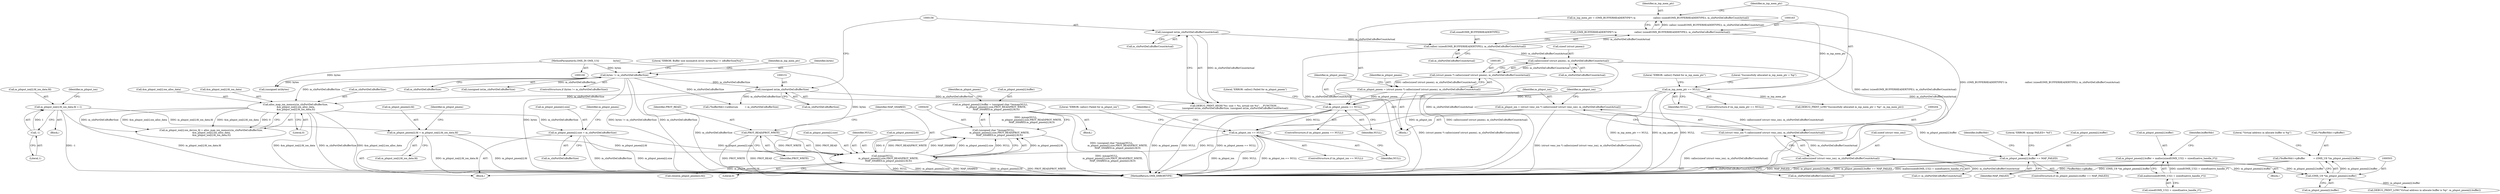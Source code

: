 digraph "0_Android_d575ecf607056d8e3328ef2eb56c52e98f81e87d@pointer" {
"1000497" [label="(Call,(*bufferHdr)->pBuffer           = (OMX_U8 *)m_pInput_pmem[i].buffer)"];
"1000502" [label="(Call,(OMX_U8 *)m_pInput_pmem[i].buffer)"];
"1000475" [label="(Call,m_pInput_pmem[i].buffer = malloc(sizeof(OMX_U32) + sizeof(native_handle_t*)))"];
"1000481" [label="(Call,malloc(sizeof(OMX_U32) + sizeof(native_handle_t*)))"];
"1000449" [label="(Call,m_pInput_pmem[i].buffer == MAP_FAILED)"];
"1000423" [label="(Call,m_pInput_pmem[i].buffer = (unsigned char *)mmap(NULL,\n                m_pInput_pmem[i].size,PROT_READ|PROT_WRITE,\n                MAP_SHARED,m_pInput_pmem[i].fd,0))"];
"1000429" [label="(Call,(unsigned char *)mmap(NULL,\n                m_pInput_pmem[i].size,PROT_READ|PROT_WRITE,\n                MAP_SHARED,m_pInput_pmem[i].fd,0))"];
"1000431" [label="(Call,mmap(NULL,\n                m_pInput_pmem[i].size,PROT_READ|PROT_WRITE,\n                MAP_SHARED,m_pInput_pmem[i].fd,0))"];
"1000212" [label="(Call,m_pInput_ion == NULL)"];
"1000201" [label="(Call,m_pInput_ion = (struct venc_ion *) calloc(sizeof (struct venc_ion), m_sInPortDef.nBufferCountActual))"];
"1000203" [label="(Call,(struct venc_ion *) calloc(sizeof (struct venc_ion), m_sInPortDef.nBufferCountActual))"];
"1000205" [label="(Call,calloc(sizeof (struct venc_ion), m_sInPortDef.nBufferCountActual))"];
"1000186" [label="(Call,calloc(sizeof (struct pmem), m_sInPortDef.nBufferCountActual))"];
"1000164" [label="(Call,calloc( (sizeof(OMX_BUFFERHEADERTYPE)), m_sInPortDef.nBufferCountActual))"];
"1000155" [label="(Call,(unsigned int)m_sInPortDef.nBufferCountActual)"];
"1000193" [label="(Call,m_pInput_pmem == NULL)"];
"1000182" [label="(Call,m_pInput_pmem = (struct pmem *) calloc(sizeof (struct pmem), m_sInPortDef.nBufferCountActual))"];
"1000184" [label="(Call,(struct pmem *) calloc(sizeof (struct pmem), m_sInPortDef.nBufferCountActual))"];
"1000171" [label="(Call,m_inp_mem_ptr == NULL)"];
"1000160" [label="(Call,m_inp_mem_ptr = (OMX_BUFFERHEADERTYPE*) \\n                        calloc( (sizeof(OMX_BUFFERHEADERTYPE)), m_sInPortDef.nBufferCountActual))"];
"1000162" [label="(Call,(OMX_BUFFERHEADERTYPE*) \\n                        calloc( (sizeof(OMX_BUFFERHEADERTYPE)), m_sInPortDef.nBufferCountActual))"];
"1000394" [label="(Call,m_pInput_pmem[i].size = m_sInPortDef.nBufferSize)"];
"1000351" [label="(Call,alloc_map_ion_memory(m_sInPortDef.nBufferSize,\n &m_pInput_ion[i].ion_alloc_data,\n &m_pInput_ion[i].fd_ion_data,0))"];
"1000150" [label="(Call,(unsigned int)m_sInPortDef.nBufferSize)"];
"1000125" [label="(Call,bytes != m_sInPortDef.nBufferSize)"];
"1000105" [label="(MethodParameterIn,OMX_IN OMX_U32                   bytes)"];
"1000438" [label="(Call,PROT_READ|PROT_WRITE)"];
"1000381" [label="(Call,m_pInput_pmem[i].fd = m_pInput_ion[i].fd_ion_data.fd)"];
"1000248" [label="(Call,m_pInput_ion[i].fd_ion_data.fd =-1)"];
"1000256" [label="(Call,-1)"];
"1000147" [label="(Call,DEBUG_PRINT_HIGH(\"%s: size = %u, actual cnt %u\", __FUNCTION__,\n (unsigned int)m_sInPortDef.nBufferSize, (unsigned int)m_sInPortDef.nBufferCountActual))"];
"1000203" [label="(Call,(struct venc_ion *) calloc(sizeof (struct venc_ion), m_sInPortDef.nBufferCountActual))"];
"1000438" [label="(Call,PROT_READ|PROT_WRITE)"];
"1000474" [label="(Block,)"];
"1000248" [label="(Call,m_pInput_ion[i].fd_ion_data.fd =-1)"];
"1000292" [label="(Block,)"];
"1000475" [label="(Call,m_pInput_pmem[i].buffer = malloc(sizeof(OMX_U32) + sizeof(native_handle_t*)))"];
"1000127" [label="(Call,m_sInPortDef.nBufferSize)"];
"1000439" [label="(Identifier,PROT_READ)"];
"1000257" [label="(Literal,1)"];
"1000145" [label="(Identifier,m_inp_mem_ptr)"];
"1000157" [label="(Call,m_sInPortDef.nBufferCountActual)"];
"1000548" [label="(MethodReturn,OMX_ERRORTYPE)"];
"1000262" [label="(Identifier,m_pInput_ion)"];
"1000126" [label="(Identifier,bytes)"];
"1000192" [label="(ControlStructure,if (m_pInput_pmem == NULL))"];
"1000213" [label="(Identifier,m_pInput_ion)"];
"1000194" [label="(Identifier,m_pInput_pmem)"];
"1000367" [label="(Literal,0)"];
"1000509" [label="(Call,DEBUG_PRINT_LOW(\"Virtual address in allocate buffer is %p\", m_pInput_pmem[i].buffer))"];
"1000504" [label="(Call,m_pInput_pmem[i].buffer)"];
"1000498" [label="(Call,(*bufferHdr)->pBuffer)"];
"1000422" [label="(Block,)"];
"1000455" [label="(Identifier,MAP_FAILED)"];
"1000170" [label="(ControlStructure,if (m_inp_mem_ptr == NULL))"];
"1000224" [label="(Call,i< m_sInPortDef.nBufferCountActual)"];
"1000195" [label="(Identifier,NULL)"];
"1000458" [label="(Literal,\"ERROR: mmap FAILED= %d\")"];
"1000429" [label="(Call,(unsigned char *)mmap(NULL,\n                m_pInput_pmem[i].size,PROT_READ|PROT_WRITE,\n                MAP_SHARED,m_pInput_pmem[i].fd,0))"];
"1000397" [label="(Identifier,m_pInput_pmem)"];
"1000136" [label="(Call,(unsigned int)m_sInPortDef.nBufferSize)"];
"1000183" [label="(Identifier,m_pInput_pmem)"];
"1000155" [label="(Call,(unsigned int)m_sInPortDef.nBufferCountActual)"];
"1000176" [label="(Literal,\"ERROR: calloc() Failed for m_inp_mem_ptr\")"];
"1000167" [label="(Call,m_sInPortDef.nBufferCountActual)"];
"1000206" [label="(Call,sizeof (struct venc_ion))"];
"1000400" [label="(Call,m_sInPortDef.nBufferSize)"];
"1000424" [label="(Call,m_pInput_pmem[i].buffer)"];
"1000440" [label="(Identifier,PROT_WRITE)"];
"1000180" [label="(Literal,\"Successfully allocated m_inp_mem_ptr = %p\")"];
"1000460" [label="(Call,close(m_pInput_pmem[i].fd))"];
"1000382" [label="(Call,m_pInput_pmem[i].fd)"];
"1000481" [label="(Call,malloc(sizeof(OMX_U32) + sizeof(native_handle_t*)))"];
"1000395" [label="(Call,m_pInput_pmem[i].size)"];
"1000482" [label="(Call,sizeof(OMX_U32) + sizeof(native_handle_t*))"];
"1000125" [label="(Call,bytes != m_sInPortDef.nBufferSize)"];
"1000447" [label="(Literal,0)"];
"1000150" [label="(Call,(unsigned int)m_sInPortDef.nBufferSize)"];
"1000179" [label="(Call,DEBUG_PRINT_LOW(\"Successfully allocated m_inp_mem_ptr = %p\", m_inp_mem_ptr))"];
"1000387" [label="(Call,m_pInput_ion[i].fd_ion_data.fd)"];
"1000124" [label="(ControlStructure,if (bytes != m_sInPortDef.nBufferSize))"];
"1000433" [label="(Call,m_pInput_pmem[i].size)"];
"1000217" [label="(Literal,\"ERROR: calloc() Failed for m_pInput_ion\")"];
"1000249" [label="(Call,m_pInput_ion[i].fd_ion_data.fd)"];
"1000432" [label="(Identifier,NULL)"];
"1000497" [label="(Call,(*bufferHdr)->pBuffer           = (OMX_U8 *)m_pInput_pmem[i].buffer)"];
"1000490" [label="(Identifier,bufferHdr)"];
"1000510" [label="(Literal,\"Virtual address in allocate buffer is %p\")"];
"1000423" [label="(Call,m_pInput_pmem[i].buffer = (unsigned char *)mmap(NULL,\n                m_pInput_pmem[i].size,PROT_READ|PROT_WRITE,\n                MAP_SHARED,m_pInput_pmem[i].fd,0))"];
"1000173" [label="(Identifier,NULL)"];
"1000351" [label="(Call,alloc_map_ion_memory(m_sInPortDef.nBufferSize,\n &m_pInput_ion[i].ion_alloc_data,\n &m_pInput_ion[i].fd_ion_data,0))"];
"1000450" [label="(Call,m_pInput_pmem[i].buffer)"];
"1000105" [label="(MethodParameterIn,OMX_IN OMX_U32                   bytes)"];
"1000202" [label="(Identifier,m_pInput_ion)"];
"1000222" [label="(Identifier,i)"];
"1000198" [label="(Literal,\"ERROR: calloc() Failed for m_pInput_pmem\")"];
"1000184" [label="(Call,(struct pmem *) calloc(sizeof (struct pmem), m_sInPortDef.nBufferCountActual))"];
"1000160" [label="(Call,m_inp_mem_ptr = (OMX_BUFFERHEADERTYPE*) \\n                        calloc( (sizeof(OMX_BUFFERHEADERTYPE)), m_sInPortDef.nBufferCountActual))"];
"1000231" [label="(Block,)"];
"1000256" [label="(Call,-1)"];
"1000165" [label="(Call,sizeof(OMX_BUFFERHEADERTYPE))"];
"1000146" [label="(Block,)"];
"1000208" [label="(Call,m_sInPortDef.nBufferCountActual)"];
"1000345" [label="(Call,m_pInput_ion[i].ion_device_fd = alloc_map_ion_memory(m_sInPortDef.nBufferSize,\n &m_pInput_ion[i].ion_alloc_data,\n &m_pInput_ion[i].fd_ion_data,0))"];
"1000431" [label="(Call,mmap(NULL,\n                m_pInput_pmem[i].size,PROT_READ|PROT_WRITE,\n                MAP_SHARED,m_pInput_pmem[i].fd,0))"];
"1000394" [label="(Call,m_pInput_pmem[i].size = m_sInPortDef.nBufferSize)"];
"1000381" [label="(Call,m_pInput_pmem[i].fd = m_pInput_ion[i].fd_ion_data.fd)"];
"1000211" [label="(ControlStructure,if (m_pInput_ion == NULL))"];
"1000182" [label="(Call,m_pInput_pmem = (struct pmem *) calloc(sizeof (struct pmem), m_sInPortDef.nBufferCountActual))"];
"1000152" [label="(Call,m_sInPortDef.nBufferSize)"];
"1000193" [label="(Call,m_pInput_pmem == NULL)"];
"1000186" [label="(Call,calloc(sizeof (struct pmem), m_sInPortDef.nBufferCountActual))"];
"1000352" [label="(Call,m_sInPortDef.nBufferSize)"];
"1000205" [label="(Call,calloc(sizeof (struct venc_ion), m_sInPortDef.nBufferCountActual))"];
"1000449" [label="(Call,m_pInput_pmem[i].buffer == MAP_FAILED)"];
"1000355" [label="(Call,&m_pInput_ion[i].ion_alloc_data)"];
"1000361" [label="(Call,&m_pInput_ion[i].fd_ion_data)"];
"1000314" [label="(Call,(*bufferHdr)->nAllocLen         = m_sInPortDef.nBufferSize)"];
"1000161" [label="(Identifier,m_inp_mem_ptr)"];
"1000448" [label="(ControlStructure,if (m_pInput_pmem[i].buffer == MAP_FAILED))"];
"1000164" [label="(Call,calloc( (sizeof(OMX_BUFFERHEADERTYPE)), m_sInPortDef.nBufferCountActual))"];
"1000133" [label="(Call,(unsigned int)bytes)"];
"1000162" [label="(Call,(OMX_BUFFERHEADERTYPE*) \\n                        calloc( (sizeof(OMX_BUFFERHEADERTYPE)), m_sInPortDef.nBufferCountActual))"];
"1000441" [label="(Identifier,MAP_SHARED)"];
"1000172" [label="(Identifier,m_inp_mem_ptr)"];
"1000132" [label="(Literal,\"ERROR: Buffer size mismatch error: bytes[%u] != nBufferSize[%u]\")"];
"1000189" [label="(Call,m_sInPortDef.nBufferCountActual)"];
"1000201" [label="(Call,m_pInput_ion = (struct venc_ion *) calloc(sizeof (struct venc_ion), m_sInPortDef.nBufferCountActual))"];
"1000406" [label="(Identifier,m_pInput_pmem)"];
"1000476" [label="(Call,m_pInput_pmem[i].buffer)"];
"1000212" [label="(Call,m_pInput_ion == NULL)"];
"1000502" [label="(Call,(OMX_U8 *)m_pInput_pmem[i].buffer)"];
"1000500" [label="(Identifier,bufferHdr)"];
"1000442" [label="(Call,m_pInput_pmem[i].fd)"];
"1000452" [label="(Identifier,m_pInput_pmem)"];
"1000214" [label="(Identifier,NULL)"];
"1000187" [label="(Call,sizeof (struct pmem))"];
"1000171" [label="(Call,m_inp_mem_ptr == NULL)"];
"1000497" -> "1000292"  [label="AST: "];
"1000497" -> "1000502"  [label="CFG: "];
"1000498" -> "1000497"  [label="AST: "];
"1000502" -> "1000497"  [label="AST: "];
"1000510" -> "1000497"  [label="CFG: "];
"1000497" -> "1000548"  [label="DDG: (*bufferHdr)->pBuffer"];
"1000497" -> "1000548"  [label="DDG: (OMX_U8 *)m_pInput_pmem[i].buffer"];
"1000502" -> "1000497"  [label="DDG: m_pInput_pmem[i].buffer"];
"1000502" -> "1000504"  [label="CFG: "];
"1000503" -> "1000502"  [label="AST: "];
"1000504" -> "1000502"  [label="AST: "];
"1000475" -> "1000502"  [label="DDG: m_pInput_pmem[i].buffer"];
"1000449" -> "1000502"  [label="DDG: m_pInput_pmem[i].buffer"];
"1000502" -> "1000509"  [label="DDG: m_pInput_pmem[i].buffer"];
"1000475" -> "1000474"  [label="AST: "];
"1000475" -> "1000481"  [label="CFG: "];
"1000476" -> "1000475"  [label="AST: "];
"1000481" -> "1000475"  [label="AST: "];
"1000490" -> "1000475"  [label="CFG: "];
"1000475" -> "1000548"  [label="DDG: malloc(sizeof(OMX_U32) + sizeof(native_handle_t*))"];
"1000481" -> "1000475"  [label="DDG: sizeof(OMX_U32) + sizeof(native_handle_t*)"];
"1000481" -> "1000482"  [label="CFG: "];
"1000482" -> "1000481"  [label="AST: "];
"1000449" -> "1000448"  [label="AST: "];
"1000449" -> "1000455"  [label="CFG: "];
"1000450" -> "1000449"  [label="AST: "];
"1000455" -> "1000449"  [label="AST: "];
"1000458" -> "1000449"  [label="CFG: "];
"1000500" -> "1000449"  [label="CFG: "];
"1000449" -> "1000548"  [label="DDG: MAP_FAILED"];
"1000449" -> "1000548"  [label="DDG: m_pInput_pmem[i].buffer"];
"1000449" -> "1000548"  [label="DDG: m_pInput_pmem[i].buffer == MAP_FAILED"];
"1000423" -> "1000449"  [label="DDG: m_pInput_pmem[i].buffer"];
"1000423" -> "1000422"  [label="AST: "];
"1000423" -> "1000429"  [label="CFG: "];
"1000424" -> "1000423"  [label="AST: "];
"1000429" -> "1000423"  [label="AST: "];
"1000452" -> "1000423"  [label="CFG: "];
"1000423" -> "1000548"  [label="DDG: (unsigned char *)mmap(NULL,\n                m_pInput_pmem[i].size,PROT_READ|PROT_WRITE,\n                MAP_SHARED,m_pInput_pmem[i].fd,0)"];
"1000429" -> "1000423"  [label="DDG: mmap(NULL,\n                m_pInput_pmem[i].size,PROT_READ|PROT_WRITE,\n                MAP_SHARED,m_pInput_pmem[i].fd,0)"];
"1000429" -> "1000431"  [label="CFG: "];
"1000430" -> "1000429"  [label="AST: "];
"1000431" -> "1000429"  [label="AST: "];
"1000429" -> "1000548"  [label="DDG: mmap(NULL,\n                m_pInput_pmem[i].size,PROT_READ|PROT_WRITE,\n                MAP_SHARED,m_pInput_pmem[i].fd,0)"];
"1000431" -> "1000429"  [label="DDG: m_pInput_pmem[i].fd"];
"1000431" -> "1000429"  [label="DDG: 0"];
"1000431" -> "1000429"  [label="DDG: PROT_READ|PROT_WRITE"];
"1000431" -> "1000429"  [label="DDG: MAP_SHARED"];
"1000431" -> "1000429"  [label="DDG: m_pInput_pmem[i].size"];
"1000431" -> "1000429"  [label="DDG: NULL"];
"1000431" -> "1000447"  [label="CFG: "];
"1000432" -> "1000431"  [label="AST: "];
"1000433" -> "1000431"  [label="AST: "];
"1000438" -> "1000431"  [label="AST: "];
"1000441" -> "1000431"  [label="AST: "];
"1000442" -> "1000431"  [label="AST: "];
"1000447" -> "1000431"  [label="AST: "];
"1000431" -> "1000548"  [label="DDG: m_pInput_pmem[i].fd"];
"1000431" -> "1000548"  [label="DDG: PROT_READ|PROT_WRITE"];
"1000431" -> "1000548"  [label="DDG: NULL"];
"1000431" -> "1000548"  [label="DDG: m_pInput_pmem[i].size"];
"1000431" -> "1000548"  [label="DDG: MAP_SHARED"];
"1000212" -> "1000431"  [label="DDG: NULL"];
"1000394" -> "1000431"  [label="DDG: m_pInput_pmem[i].size"];
"1000438" -> "1000431"  [label="DDG: PROT_READ"];
"1000438" -> "1000431"  [label="DDG: PROT_WRITE"];
"1000381" -> "1000431"  [label="DDG: m_pInput_pmem[i].fd"];
"1000431" -> "1000460"  [label="DDG: m_pInput_pmem[i].fd"];
"1000212" -> "1000211"  [label="AST: "];
"1000212" -> "1000214"  [label="CFG: "];
"1000213" -> "1000212"  [label="AST: "];
"1000214" -> "1000212"  [label="AST: "];
"1000217" -> "1000212"  [label="CFG: "];
"1000222" -> "1000212"  [label="CFG: "];
"1000212" -> "1000548"  [label="DDG: NULL"];
"1000212" -> "1000548"  [label="DDG: m_pInput_ion == NULL"];
"1000212" -> "1000548"  [label="DDG: m_pInput_ion"];
"1000201" -> "1000212"  [label="DDG: m_pInput_ion"];
"1000193" -> "1000212"  [label="DDG: NULL"];
"1000201" -> "1000146"  [label="AST: "];
"1000201" -> "1000203"  [label="CFG: "];
"1000202" -> "1000201"  [label="AST: "];
"1000203" -> "1000201"  [label="AST: "];
"1000213" -> "1000201"  [label="CFG: "];
"1000201" -> "1000548"  [label="DDG: (struct venc_ion *) calloc(sizeof (struct venc_ion), m_sInPortDef.nBufferCountActual)"];
"1000203" -> "1000201"  [label="DDG: calloc(sizeof (struct venc_ion), m_sInPortDef.nBufferCountActual)"];
"1000203" -> "1000205"  [label="CFG: "];
"1000204" -> "1000203"  [label="AST: "];
"1000205" -> "1000203"  [label="AST: "];
"1000203" -> "1000548"  [label="DDG: calloc(sizeof (struct venc_ion), m_sInPortDef.nBufferCountActual)"];
"1000205" -> "1000203"  [label="DDG: m_sInPortDef.nBufferCountActual"];
"1000205" -> "1000208"  [label="CFG: "];
"1000206" -> "1000205"  [label="AST: "];
"1000208" -> "1000205"  [label="AST: "];
"1000205" -> "1000548"  [label="DDG: m_sInPortDef.nBufferCountActual"];
"1000186" -> "1000205"  [label="DDG: m_sInPortDef.nBufferCountActual"];
"1000205" -> "1000224"  [label="DDG: m_sInPortDef.nBufferCountActual"];
"1000186" -> "1000184"  [label="AST: "];
"1000186" -> "1000189"  [label="CFG: "];
"1000187" -> "1000186"  [label="AST: "];
"1000189" -> "1000186"  [label="AST: "];
"1000184" -> "1000186"  [label="CFG: "];
"1000186" -> "1000548"  [label="DDG: m_sInPortDef.nBufferCountActual"];
"1000186" -> "1000184"  [label="DDG: m_sInPortDef.nBufferCountActual"];
"1000164" -> "1000186"  [label="DDG: m_sInPortDef.nBufferCountActual"];
"1000164" -> "1000162"  [label="AST: "];
"1000164" -> "1000167"  [label="CFG: "];
"1000165" -> "1000164"  [label="AST: "];
"1000167" -> "1000164"  [label="AST: "];
"1000162" -> "1000164"  [label="CFG: "];
"1000164" -> "1000548"  [label="DDG: m_sInPortDef.nBufferCountActual"];
"1000164" -> "1000162"  [label="DDG: m_sInPortDef.nBufferCountActual"];
"1000155" -> "1000164"  [label="DDG: m_sInPortDef.nBufferCountActual"];
"1000155" -> "1000147"  [label="AST: "];
"1000155" -> "1000157"  [label="CFG: "];
"1000156" -> "1000155"  [label="AST: "];
"1000157" -> "1000155"  [label="AST: "];
"1000147" -> "1000155"  [label="CFG: "];
"1000155" -> "1000147"  [label="DDG: m_sInPortDef.nBufferCountActual"];
"1000193" -> "1000192"  [label="AST: "];
"1000193" -> "1000195"  [label="CFG: "];
"1000194" -> "1000193"  [label="AST: "];
"1000195" -> "1000193"  [label="AST: "];
"1000198" -> "1000193"  [label="CFG: "];
"1000202" -> "1000193"  [label="CFG: "];
"1000193" -> "1000548"  [label="DDG: m_pInput_pmem"];
"1000193" -> "1000548"  [label="DDG: NULL"];
"1000193" -> "1000548"  [label="DDG: m_pInput_pmem == NULL"];
"1000182" -> "1000193"  [label="DDG: m_pInput_pmem"];
"1000171" -> "1000193"  [label="DDG: NULL"];
"1000182" -> "1000146"  [label="AST: "];
"1000182" -> "1000184"  [label="CFG: "];
"1000183" -> "1000182"  [label="AST: "];
"1000184" -> "1000182"  [label="AST: "];
"1000194" -> "1000182"  [label="CFG: "];
"1000182" -> "1000548"  [label="DDG: (struct pmem *) calloc(sizeof (struct pmem), m_sInPortDef.nBufferCountActual)"];
"1000184" -> "1000182"  [label="DDG: calloc(sizeof (struct pmem), m_sInPortDef.nBufferCountActual)"];
"1000185" -> "1000184"  [label="AST: "];
"1000184" -> "1000548"  [label="DDG: calloc(sizeof (struct pmem), m_sInPortDef.nBufferCountActual)"];
"1000171" -> "1000170"  [label="AST: "];
"1000171" -> "1000173"  [label="CFG: "];
"1000172" -> "1000171"  [label="AST: "];
"1000173" -> "1000171"  [label="AST: "];
"1000176" -> "1000171"  [label="CFG: "];
"1000180" -> "1000171"  [label="CFG: "];
"1000171" -> "1000548"  [label="DDG: m_inp_mem_ptr"];
"1000171" -> "1000548"  [label="DDG: NULL"];
"1000171" -> "1000548"  [label="DDG: m_inp_mem_ptr == NULL"];
"1000160" -> "1000171"  [label="DDG: m_inp_mem_ptr"];
"1000171" -> "1000179"  [label="DDG: m_inp_mem_ptr"];
"1000160" -> "1000146"  [label="AST: "];
"1000160" -> "1000162"  [label="CFG: "];
"1000161" -> "1000160"  [label="AST: "];
"1000162" -> "1000160"  [label="AST: "];
"1000172" -> "1000160"  [label="CFG: "];
"1000160" -> "1000548"  [label="DDG: (OMX_BUFFERHEADERTYPE*) \\n                        calloc( (sizeof(OMX_BUFFERHEADERTYPE)), m_sInPortDef.nBufferCountActual)"];
"1000162" -> "1000160"  [label="DDG: calloc( (sizeof(OMX_BUFFERHEADERTYPE)), m_sInPortDef.nBufferCountActual)"];
"1000163" -> "1000162"  [label="AST: "];
"1000162" -> "1000548"  [label="DDG: calloc( (sizeof(OMX_BUFFERHEADERTYPE)), m_sInPortDef.nBufferCountActual)"];
"1000394" -> "1000292"  [label="AST: "];
"1000394" -> "1000400"  [label="CFG: "];
"1000395" -> "1000394"  [label="AST: "];
"1000400" -> "1000394"  [label="AST: "];
"1000406" -> "1000394"  [label="CFG: "];
"1000394" -> "1000548"  [label="DDG: m_sInPortDef.nBufferSize"];
"1000394" -> "1000548"  [label="DDG: m_pInput_pmem[i].size"];
"1000351" -> "1000394"  [label="DDG: m_sInPortDef.nBufferSize"];
"1000351" -> "1000345"  [label="AST: "];
"1000351" -> "1000367"  [label="CFG: "];
"1000352" -> "1000351"  [label="AST: "];
"1000355" -> "1000351"  [label="AST: "];
"1000361" -> "1000351"  [label="AST: "];
"1000367" -> "1000351"  [label="AST: "];
"1000345" -> "1000351"  [label="CFG: "];
"1000351" -> "1000548"  [label="DDG: &m_pInput_ion[i].fd_ion_data"];
"1000351" -> "1000548"  [label="DDG: m_sInPortDef.nBufferSize"];
"1000351" -> "1000548"  [label="DDG: &m_pInput_ion[i].ion_alloc_data"];
"1000351" -> "1000345"  [label="DDG: m_sInPortDef.nBufferSize"];
"1000351" -> "1000345"  [label="DDG: &m_pInput_ion[i].ion_alloc_data"];
"1000351" -> "1000345"  [label="DDG: &m_pInput_ion[i].fd_ion_data"];
"1000351" -> "1000345"  [label="DDG: 0"];
"1000150" -> "1000351"  [label="DDG: m_sInPortDef.nBufferSize"];
"1000125" -> "1000351"  [label="DDG: m_sInPortDef.nBufferSize"];
"1000150" -> "1000147"  [label="AST: "];
"1000150" -> "1000152"  [label="CFG: "];
"1000151" -> "1000150"  [label="AST: "];
"1000152" -> "1000150"  [label="AST: "];
"1000156" -> "1000150"  [label="CFG: "];
"1000150" -> "1000548"  [label="DDG: m_sInPortDef.nBufferSize"];
"1000150" -> "1000147"  [label="DDG: m_sInPortDef.nBufferSize"];
"1000125" -> "1000150"  [label="DDG: m_sInPortDef.nBufferSize"];
"1000150" -> "1000314"  [label="DDG: m_sInPortDef.nBufferSize"];
"1000125" -> "1000124"  [label="AST: "];
"1000125" -> "1000127"  [label="CFG: "];
"1000126" -> "1000125"  [label="AST: "];
"1000127" -> "1000125"  [label="AST: "];
"1000132" -> "1000125"  [label="CFG: "];
"1000145" -> "1000125"  [label="CFG: "];
"1000125" -> "1000548"  [label="DDG: bytes"];
"1000125" -> "1000548"  [label="DDG: bytes != m_sInPortDef.nBufferSize"];
"1000125" -> "1000548"  [label="DDG: m_sInPortDef.nBufferSize"];
"1000105" -> "1000125"  [label="DDG: bytes"];
"1000125" -> "1000133"  [label="DDG: bytes"];
"1000125" -> "1000136"  [label="DDG: m_sInPortDef.nBufferSize"];
"1000125" -> "1000314"  [label="DDG: m_sInPortDef.nBufferSize"];
"1000105" -> "1000100"  [label="AST: "];
"1000105" -> "1000548"  [label="DDG: bytes"];
"1000105" -> "1000133"  [label="DDG: bytes"];
"1000438" -> "1000440"  [label="CFG: "];
"1000439" -> "1000438"  [label="AST: "];
"1000440" -> "1000438"  [label="AST: "];
"1000441" -> "1000438"  [label="CFG: "];
"1000438" -> "1000548"  [label="DDG: PROT_WRITE"];
"1000438" -> "1000548"  [label="DDG: PROT_READ"];
"1000381" -> "1000292"  [label="AST: "];
"1000381" -> "1000387"  [label="CFG: "];
"1000382" -> "1000381"  [label="AST: "];
"1000387" -> "1000381"  [label="AST: "];
"1000397" -> "1000381"  [label="CFG: "];
"1000381" -> "1000548"  [label="DDG: m_pInput_ion[i].fd_ion_data.fd"];
"1000381" -> "1000548"  [label="DDG: m_pInput_pmem[i].fd"];
"1000248" -> "1000381"  [label="DDG: m_pInput_ion[i].fd_ion_data.fd"];
"1000248" -> "1000231"  [label="AST: "];
"1000248" -> "1000256"  [label="CFG: "];
"1000249" -> "1000248"  [label="AST: "];
"1000256" -> "1000248"  [label="AST: "];
"1000262" -> "1000248"  [label="CFG: "];
"1000248" -> "1000548"  [label="DDG: -1"];
"1000248" -> "1000548"  [label="DDG: m_pInput_ion[i].fd_ion_data.fd"];
"1000256" -> "1000248"  [label="DDG: 1"];
"1000256" -> "1000257"  [label="CFG: "];
"1000257" -> "1000256"  [label="AST: "];
}
